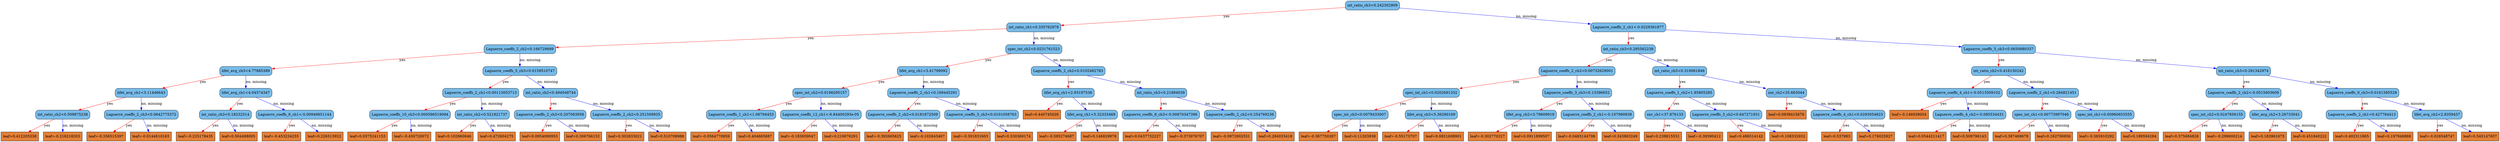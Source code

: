 digraph {
	graph [bb="0,0,7944.8,567",
		rankdir=TB
	];
	node [label="\N"];
	0	[fillcolor="#78bceb",
		height=0.5,
		label="int_ratio_ch3<0.242302909",
		pos="4325.9,549",
		shape=box,
		style="filled, rounded",
		width=2.3264];
	1	[fillcolor="#78bceb",
		height=0.5,
		label="int_ratio_ch1<0.335762978",
		pos="3296.9,460.5",
		shape=box,
		style="filled, rounded",
		width=2.3264];
	0 -> 1	[color="#FF0000",
		label=yes,
		lp="3912.9,504.75",
		pos="e,3380.8,468.56 4241.7,540.92 4051.9,524.97 3591.9,486.3 3392.1,469.51"];
	2	[fillcolor="#78bceb",
		height=0.5,
		label="Laguerre_coeffs_2_ch1<-0.0229361877",
		pos="5125.9,460.5",
		shape=box,
		style="filled, rounded",
		width=3.2639];
	0 -> 2	[color="#0000FF",
		label="no, missing",
		lp="4829.8,504.75",
		pos="e,5008.1,474.23 4410,538.91 4550,523.77 4831.7,493.31 4996.9,475.44"];
	3	[fillcolor="#78bceb",
		height=0.5,
		label="Laguerre_coeffs_2_ch2<0.166729689",
		pos="1629.9,372",
		shape=box,
		style="filled, rounded",
		width=3.1076];
	1 -> 3	[color="#FF0000",
		label=yes,
		lp="2621.9,416.25",
		pos="e,1742.1,378.82 3212.8,455.14 2939.6,440.96 2076.3,396.17 1753.4,379.41"];
	4	[fillcolor="#78bceb",
		height=0.5,
		label="spec_int_ch2<0.0231761523",
		pos="3296.9,372",
		shape=box,
		style="filled, rounded",
		width=2.4097];
	1 -> 4	[color="#0000FF",
		label="no, missing",
		lp="3328.8,416.25",
		pos="e,3296.9,390.35 3296.9,442.41 3296.9,430.76 3296.9,415.05 3296.9,401.52"];
	5	[fillcolor="#78bceb",
		height=0.5,
		label="int_ratio_ch3<0.295562238",
		pos="5125.9,372",
		shape=box,
		style="filled, rounded",
		width=2.3264];
	2 -> 5	[color="#FF0000",
		label=yes,
		lp="5134.9,416.25",
		pos="e,5125.9,390.35 5125.9,442.41 5125.9,430.76 5125.9,415.05 5125.9,401.52"];
	6	[fillcolor="#78bceb",
		height=0.5,
		label="Laguerre_coeffs_5_ch3<0.0650880337",
		pos="6360.9,372",
		shape=box,
		style="filled, rounded",
		width=3.2014];
	2 -> 6	[color="#0000FF",
		label="no, missing",
		lp="5886.8,416.25",
		pos="e,6245.4,381.09 5243.7,451.25 5476.7,434.93 5994.2,398.68 6234.2,381.87"];
	7	[fillcolor="#78bceb",
		height=0.5,
		label="lifet_avg_ch3<4.77885389",
		pos="759.88,283.5",
		shape=box,
		style="filled, rounded",
		width=2.2639];
	3 -> 7	[color="#FF0000",
		label=yes,
		lp="1281.9,327.75",
		pos="e,841.6,292.63 1517.9,359.87 1344.5,342.62 1014.1,309.77 852.91,293.75"];
	8	[fillcolor="#78bceb",
		height=0.5,
		label="Laguerre_coeffs_5_ch3<0.0159510747",
		pos="1629.9,283.5",
		shape=box,
		style="filled, rounded",
		width=3.2014];
	3 -> 8	[color="#0000FF",
		label="no, missing",
		lp="1661.8,327.75",
		pos="e,1629.9,301.85 1629.9,353.91 1629.9,342.26 1629.9,326.55 1629.9,313.02"];
	9	[fillcolor="#78bceb",
		height=0.5,
		label="lifet_avg_ch1<3.41799092",
		pos="2917.9,283.5",
		shape=box,
		style="filled, rounded",
		width=2.2639];
	4 -> 9	[color="#FF0000",
		label=yes,
		lp="3150.9,327.75",
		pos="e,2994.3,301.95 3220.6,353.6 3158.4,339.4 3070.5,319.32 3005.4,304.47"];
	10	[fillcolor="#78bceb",
		height=0.5,
		label="Laguerre_coeffs_2_ch2<0.0102482783",
		pos="3386.9,283.5",
		shape=box,
		style="filled, rounded",
		width=3.2014];
	4 -> 10	[color="#0000FF",
		label="no, missing",
		lp="3382.8,327.75",
		pos="e,3368.8,301.85 3314.7,353.91 3327.8,341.32 3345.8,323.98 3360.6,309.79"];
	15	[fillcolor="#78bceb",
		height=0.5,
		label="lifet_avg_ch1<3.11446643",
		pos="448.88,195",
		shape=box,
		style="filled, rounded",
		width=2.2639];
	7 -> 15	[color="#FF0000",
		label=yes,
		lp="641.88,239.25",
		pos="e,511.6,213.45 697.31,265.1 646.89,251.07 575.87,231.32 522.67,216.53"];
	16	[fillcolor="#78bceb",
		height=0.5,
		label="lifet_avg_ch1<4.04574347",
		pos="759.88,195",
		shape=box,
		style="filled, rounded",
		width=2.2639];
	7 -> 16	[color="#0000FF",
		label="no, missing",
		lp="791.75,239.25",
		pos="e,759.88,213.35 759.88,265.41 759.88,253.76 759.88,238.05 759.88,224.52"];
	17	[fillcolor="#78bceb",
		height=0.5,
		label="Laguerre_coeffs_2_ch1<0.00113053713",
		pos="1519.9,195",
		shape=box,
		style="filled, rounded",
		width=3.2951];
	8 -> 17	[color="#FF0000",
		label=yes,
		lp="1593.9,239.25",
		pos="e,1541.8,213.27 1607.9,265.2 1591.5,252.36 1569,234.66 1550.9,220.38"];
	18	[fillcolor="#78bceb",
		height=0.5,
		label="int_ratio_ch2<0.494048744",
		pos="1739.9,195",
		shape=box,
		style="filled, rounded",
		width=2.3264];
	8 -> 18	[color="#0000FF",
		label="no, missing",
		lp="1726.8,239.25",
		pos="e,1717.9,213.27 1651.9,265.2 1668.2,252.36 1690.7,234.66 1708.9,220.38"];
	31	[fillcolor="#78bceb",
		height=0.5,
		label="int_ratio_ch2<0.509875238",
		pos="193.88,106.5",
		shape=box,
		style="filled, rounded",
		width=2.3264];
	15 -> 31	[color="#FF0000",
		label=yes,
		lp="353.88,150.75",
		pos="e,245.09,124.87 397.58,176.6 356.69,162.73 299.27,143.25 255.82,128.51"];
	32	[fillcolor="#78bceb",
		height=0.5,
		label="Laguerre_coeffs_2_ch3<0.0642775372",
		pos="448.88,106.5",
		shape=box,
		style="filled, rounded",
		width=3.2014];
	15 -> 32	[color="#0000FF",
		label="no, missing",
		lp="480.75,150.75",
		pos="e,448.88,124.85 448.88,176.91 448.88,165.26 448.88,149.55 448.88,136.02"];
	33	[fillcolor="#78bceb",
		height=0.5,
		label="int_ratio_ch3<0.18232514",
		pos="694.88,106.5",
		shape=box,
		style="filled, rounded",
		width=2.2326];
	16 -> 33	[color="#FF0000",
		label=yes,
		lp="742.88,150.75",
		pos="e,707.91,124.85 747.03,176.91 737.83,164.67 725.27,147.95 714.78,133.99"];
	34	[fillcolor="#78bceb",
		height=0.5,
		label="Laguerre_coeffs_6_ch1<-0.00949851144",
		pos="913.88,106.5",
		shape=box,
		style="filled, rounded",
		width=3.3576];
	16 -> 34	[color="#0000FF",
		label="no, missing",
		lp="882.75,150.75",
		pos="e,882.87,124.91 790.67,176.7 814.3,163.43 847.15,144.98 872.99,130.46"];
	63	[fillcolor="#e48038",
		height=0.5,
		label="leaf=0.412205338",
		pos="57.875,18",
		shape=box,
		style=filled,
		width=1.6076];
	31 -> 63	[color="#FF0000",
		label=yes,
		lp="147.88,62.25",
		pos="e,85.023,36.267 166.68,88.203 146.02,75.062 117.38,56.846 94.67,42.403"];
	64	[fillcolor="#e48038",
		height=0.5,
		label="leaf=-0.216218203",
		pos="193.88,18",
		shape=box,
		style=filled,
		width=1.6701];
	31 -> 64	[color="#0000FF",
		label="no, missing",
		lp="225.75,62.25",
		pos="e,193.88,36.35 193.88,88.41 193.88,76.758 193.88,61.047 193.88,47.519"];
	65	[fillcolor="#e48038",
		height=0.5,
		label="leaf=-0.336515397",
		pos="331.88,18",
		shape=box,
		style=filled,
		width=1.6701];
	32 -> 65	[color="#FF0000",
		label=yes,
		lp="409.88,62.25",
		pos="e,355.23,36.267 425.48,88.203 407.94,75.238 383.73,57.336 364.32,42.988"];
	66	[fillcolor="#e48038",
		height=0.5,
		label="leaf=-0.0144610163",
		pos="473.88,18",
		shape=box,
		style=filled,
		width=1.7639];
	32 -> 66	[color="#0000FF",
		label="no, missing",
		lp="495.75,62.25",
		pos="e,468.86,36.35 453.81,88.41 457.22,76.64 461.81,60.729 465.75,47.11"];
	67	[fillcolor="#e48038",
		height=0.5,
		label="leaf=-0.225178435",
		pos="615.88,18",
		shape=box,
		style=filled,
		width=1.6701];
	33 -> 67	[color="#FF0000",
		label=yes,
		lp="671.88,62.25",
		pos="e,631.72,36.35 679.27,88.41 667.87,75.934 652.23,58.805 639.33,44.685"];
	68	[fillcolor="#e48038",
		height=0.5,
		label="leaf=0.504498005",
		pos="751.88,18",
		shape=box,
		style=filled,
		width=1.6076];
	33 -> 68	[color="#0000FF",
		label="no, missing",
		lp="760.75,62.25",
		pos="e,740.44,36.35 706.14,88.41 714.13,76.287 725.01,59.77 734.16,45.89"];
	69	[fillcolor="#e48038",
		height=0.5,
		label="leaf=-0.453234255",
		pos="887.88,18",
		shape=box,
		style=filled,
		width=1.6701];
	34 -> 69	[color="#FF0000",
		label=yes,
		lp="912.88,62.25",
		pos="e,893.09,36.35 908.74,88.41 905.2,76.64 900.42,60.729 896.32,47.11"];
	70	[fillcolor="#e48038",
		height=0.5,
		label="leaf=0.226513922",
		pos="1023.9,18",
		shape=box,
		style=filled,
		width=1.6076];
	34 -> 70	[color="#0000FF",
		label="no, missing",
		lp="1010.8,62.25",
		pos="e,1001.9,36.267 935.87,88.203 952.21,75.356 974.71,57.661 992.87,43.38"];
	35	[fillcolor="#78bceb",
		height=0.5,
		label="Laguerre_coeffs_10_ch3<0.000596519094",
		pos="1296.9,106.5",
		shape=box,
		style="filled, rounded",
		width=3.4826];
	17 -> 35	[color="#FF0000",
		label=yes,
		lp="1437.9,150.75",
		pos="e,1341.7,124.87 1475,176.6 1439.6,162.85 1389.9,143.58 1352,128.89"];
	36	[fillcolor="#78bceb",
		height=0.5,
		label="int_ratio_ch2<0.521821737",
		pos="1523.9,106.5",
		shape=box,
		style="filled, rounded",
		width=2.3264];
	17 -> 36	[color="#0000FF",
		label="no, missing",
		lp="1554.8,150.75",
		pos="e,1523.1,124.85 1520.7,176.91 1521.2,165.26 1521.9,149.55 1522.6,136.02"];
	37	[fillcolor="#78bceb",
		height=0.5,
		label="Laguerre_coeffs_2_ch3<0.207063958",
		pos="1738.9,106.5",
		shape=box,
		style="filled, rounded",
		width=3.1076];
	18 -> 37	[color="#FF0000",
		label=yes,
		lp="1748.9,150.75",
		pos="e,1739.1,124.85 1739.7,176.91 1739.5,165.26 1739.4,149.55 1739.2,136.02"];
	38	[fillcolor="#78bceb",
		height=0.5,
		label="Laguerre_coeffs_2_ch2<0.251509935",
		pos="1980.9,106.5",
		shape=box,
		style="filled, rounded",
		width=3.1076];
	18 -> 38	[color="#0000FF",
		label="no, missing",
		lp="1914.8,150.75",
		pos="e,1932.5,124.87 1788.4,176.6 1826.8,162.79 1880.8,143.42 1921.8,128.7"];
	71	[fillcolor="#e48038",
		height=0.5,
		label="leaf=0.0375241153",
		pos="1160.9,18",
		shape=box,
		style=filled,
		width=1.7014];
	35 -> 71	[color="#FF0000",
		label=yes,
		lp="1250.9,62.25",
		pos="e,1188,36.267 1269.7,88.203 1249,75.062 1220.4,56.846 1197.7,42.403"];
	72	[fillcolor="#e48038",
		height=0.5,
		label="leaf=-0.450720072",
		pos="1299.9,18",
		shape=box,
		style=filled,
		width=1.6701];
	35 -> 72	[color="#0000FF",
		label="no, missing",
		lp="1330.8,62.25",
		pos="e,1299.3,36.35 1297.5,88.41 1297.9,76.758 1298.4,61.047 1298.9,47.519"];
	73	[fillcolor="#e48038",
		height=0.5,
		label="leaf=0.102960646",
		pos="1435.9,18",
		shape=box,
		style=filled,
		width=1.6076];
	36 -> 73	[color="#FF0000",
		label=yes,
		lp="1496.9,62.25",
		pos="e,1453.5,36.35 1506.5,88.41 1493.7,75.816 1476,58.481 1461.6,44.286"];
	74	[fillcolor="#e48038",
		height=0.5,
		label="leaf=0.472604275",
		pos="1569.9,18",
		shape=box,
		style=filled,
		width=1.6076];
	36 -> 74	[color="#0000FF",
		label="no, missing",
		lp="1583.8,62.25",
		pos="e,1560.6,36.35 1533,88.41 1539.3,76.405 1548,60.091 1555.4,46.295"];
	75	[fillcolor="#e48038",
		height=0.5,
		label="leaf=0.0954090953",
		pos="1706.9,18",
		shape=box,
		style=filled,
		width=1.7014];
	37 -> 75	[color="#FF0000",
		label=yes,
		lp="1734.9,62.25",
		pos="e,1713.3,36.35 1732.6,88.41 1728.2,76.64 1722.3,60.729 1717.3,47.11"];
	76	[fillcolor="#e48038",
		height=0.5,
		label="leaf=0.306766152",
		pos="1843.9,18",
		shape=box,
		style=filled,
		width=1.6076];
	37 -> 76	[color="#0000FF",
		label="no, missing",
		lp="1832.8,62.25",
		pos="e,1822.9,36.267 1759.9,88.203 1775.5,75.356 1796.9,57.661 1814.3,43.38"];
	77	[fillcolor="#e48038",
		height=0.5,
		label="leaf=0.302833021",
		pos="1977.9,18",
		shape=box,
		style=filled,
		width=1.6076];
	38 -> 77	[color="#FF0000",
		label=yes,
		lp="1988.9,62.25",
		pos="e,1978.5,36.35 1980.3,88.41 1979.9,76.758 1979.3,61.047 1978.9,47.519"];
	78	[fillcolor="#e48038",
		height=0.5,
		label="leaf=0.510708988",
		pos="2111.9,18",
		shape=box,
		style=filled,
		width=1.6076];
	38 -> 78	[color="#0000FF",
		label="no, missing",
		lp="2090.8,62.25",
		pos="e,2085.7,36.267 2007.1,88.203 2026.9,75.12 2054.3,57.01 2076.1,42.597"];
	19	[fillcolor="#78bceb",
		height=0.5,
		label="spec_int_ch2<0.0196295157",
		pos="2598.9,195",
		shape=box,
		style="filled, rounded",
		width=2.4097];
	9 -> 19	[color="#FF0000",
		label=yes,
		lp="2796.9,239.25",
		pos="e,2663.2,213.45 2853.7,265.1 2801.9,251.05 2728.8,231.24 2674.2,216.43"];
	20	[fillcolor="#78bceb",
		height=0.5,
		label="Laguerre_coeffs_2_ch1<0.169445291",
		pos="2917.9,195",
		shape=box,
		style="filled, rounded",
		width=3.1076];
	9 -> 20	[color="#0000FF",
		label="no, missing",
		lp="2949.8,239.25",
		pos="e,2917.9,213.35 2917.9,265.41 2917.9,253.76 2917.9,238.05 2917.9,224.52"];
	21	[fillcolor="#78bceb",
		height=0.5,
		label="lifet_avg_ch1<2.93197536",
		pos="3386.9,195",
		shape=box,
		style="filled, rounded",
		width=2.2639];
	10 -> 21	[color="#FF0000",
		label=yes,
		lp="3395.9,239.25",
		pos="e,3386.9,213.35 3386.9,265.41 3386.9,253.76 3386.9,238.05 3386.9,224.52"];
	22	[fillcolor="#78bceb",
		height=0.5,
		label="int_ratio_ch3<0.21884039",
		pos="3674.9,195",
		shape=box,
		style="filled, rounded",
		width=2.2326];
	10 -> 22	[color="#0000FF",
		label="no, missing",
		lp="3588.8,239.25",
		pos="e,3617,213.37 3444.8,265.1 3491.4,251.11 3556.9,231.42 3606.2,216.64"];
	39	[fillcolor="#78bceb",
		height=0.5,
		label="Laguerre_coeffs_1_ch1<1.06794453",
		pos="2345.9,106.5",
		shape=box,
		style="filled, rounded",
		width=3.0139];
	19 -> 39	[color="#FF0000",
		label=yes,
		lp="2504.9,150.75",
		pos="e,2396.7,124.87 2548,176.6 2507.4,162.73 2450.4,143.25 2407.3,128.51"];
	40	[fillcolor="#78bceb",
		height=0.5,
		label="Laguerre_coeffs_12_ch1<-6.84400293e-05",
		pos="2598.9,106.5",
		shape=box,
		style="filled, rounded",
		width=3.5035];
	19 -> 40	[color="#0000FF",
		label="no, missing",
		lp="2630.8,150.75",
		pos="e,2598.9,124.85 2598.9,176.91 2598.9,165.26 2598.9,149.55 2598.9,136.02"];
	41	[fillcolor="#78bceb",
		height=0.5,
		label="Laguerre_coeffs_2_ch2<0.0181872509",
		pos="2857.9,106.5",
		shape=box,
		style="filled, rounded",
		width=3.2014];
	20 -> 41	[color="#FF0000",
		label=yes,
		lp="2902.9,150.75",
		pos="e,2869.9,124.85 2906,176.91 2897.5,164.67 2885.9,147.95 2876.2,133.99"];
	42	[fillcolor="#78bceb",
		height=0.5,
		label="Laguerre_coeffs_5_ch3<0.0101058763",
		pos="3106.9,106.5",
		shape=box,
		style="filled, rounded",
		width=3.2014];
	20 -> 42	[color="#0000FF",
		label="no, missing",
		lp="3061.8,150.75",
		pos="e,3068.8,124.91 2955.7,176.7 2985.2,163.19 3026.4,144.32 3058.4,129.7"];
	79	[fillcolor="#e48038",
		height=0.5,
		label="leaf=-0.0564770959",
		pos="2250.9,18",
		shape=box,
		style=filled,
		width=1.7639];
	39 -> 79	[color="#FF0000",
		label=yes,
		lp="2316.9,62.25",
		pos="e,2269.9,36.35 2327.1,88.41 2313.1,75.698 2293.9,58.157 2278.2,43.889"];
	80	[fillcolor="#e48038",
		height=0.5,
		label="leaf=0.404665887",
		pos="2389.9,18",
		shape=box,
		style=filled,
		width=1.6076];
	39 -> 80	[color="#0000FF",
		label="no, missing",
		lp="2403.8,62.25",
		pos="e,2381,36.35 2354.6,88.41 2360.7,76.405 2369,60.091 2376,46.295"];
	81	[fillcolor="#e48038",
		height=0.5,
		label="leaf=-0.183659047",
		pos="2525.9,18",
		shape=box,
		style=filled,
		width=1.6701];
	40 -> 81	[color="#FF0000",
		label=yes,
		lp="2578.9,62.25",
		pos="e,2540.5,36.35 2584.5,88.41 2574,76.051 2559.7,59.127 2547.9,45.085"];
	82	[fillcolor="#e48038",
		height=0.5,
		label="leaf=0.219076291",
		pos="2661.9,18",
		shape=box,
		style=filled,
		width=1.6076];
	40 -> 82	[color="#0000FF",
		label="no, missing",
		lp="2668.8,62.25",
		pos="e,2649.2,36.35 2611.3,88.41 2620.2,76.169 2632.4,59.449 2642.6,45.487"];
	83	[fillcolor="#e48038",
		height=0.5,
		label="leaf=-0.392665625",
		pos="2797.9,18",
		shape=box,
		style=filled,
		width=1.6701];
	41 -> 83	[color="#FF0000",
		label=yes,
		lp="2842.9,62.25",
		pos="e,2809.9,36.35 2846,88.41 2837.5,76.169 2825.9,59.449 2816.2,45.487"];
	84	[fillcolor="#e48038",
		height=0.5,
		label="leaf=-0.102643467",
		pos="2935.9,18",
		shape=box,
		style=filled,
		width=1.6701];
	41 -> 84	[color="#0000FF",
		label="no, missing",
		lp="2935.8,62.25",
		pos="e,2920.2,36.35 2873.3,88.41 2884.5,75.934 2900,58.805 2912.7,44.685"];
	85	[fillcolor="#e48038",
		height=0.5,
		label="leaf=-0.301831603",
		pos="3073.9,18",
		shape=box,
		style=filled,
		width=1.6701];
	42 -> 85	[color="#FF0000",
		label=yes,
		lp="3102.9,62.25",
		pos="e,3080.5,36.35 3100.4,88.41 3095.8,76.522 3089.7,60.41 3084.4,46.702"];
	86	[fillcolor="#e48038",
		height=0.5,
		label="leaf=0.330369174",
		pos="3209.9,18",
		shape=box,
		style=filled,
		width=1.6076];
	42 -> 86	[color="#0000FF",
		label="no, missing",
		lp="3199.8,62.25",
		pos="e,3189.2,36.35 3127.2,88.41 3142.5,75.581 3163.6,57.831 3180.7,43.493"];
	43	[fillcolor="#e48038",
		height=0.5,
		label="leaf=0.440745026",
		pos="3297.9,106.5",
		shape=box,
		style=filled,
		width=1.6076];
	21 -> 43	[color="#FF0000",
		label=yes,
		lp="3359.9,150.75",
		pos="e,3315.7,124.85 3369.3,176.91 3356.3,164.32 3338.5,146.98 3323.9,132.79"];
	44	[fillcolor="#78bceb",
		height=0.5,
		label="lifet_avg_ch1<5.32333469",
		pos="3454.9,106.5",
		shape=box,
		style="filled, rounded",
		width=2.2639];
	21 -> 44	[color="#0000FF",
		label="no, missing",
		lp="3459.8,150.75",
		pos="e,3441.2,124.85 3400.3,176.91 3410,164.55 3423.3,147.63 3434.4,133.58"];
	45	[fillcolor="#78bceb",
		height=0.5,
		label="Laguerre_coeffs_8_ch3<-0.00870347396",
		pos="3674.9,106.5",
		shape=box,
		style="filled, rounded",
		width=3.3576];
	22 -> 45	[color="#FF0000",
		label=yes,
		lp="3683.9,150.75",
		pos="e,3674.9,124.85 3674.9,176.91 3674.9,165.26 3674.9,149.55 3674.9,136.02"];
	46	[fillcolor="#78bceb",
		height=0.5,
		label="Laguerre_coeffs_2_ch2<0.254769236",
		pos="3925.9,106.5",
		shape=box,
		style="filled, rounded",
		width=3.1076];
	22 -> 46	[color="#0000FF",
		label="no, missing",
		lp="3854.8,150.75",
		pos="e,3875.5,124.87 3725.4,176.6 3765.5,162.76 3821.9,143.34 3864.6,128.61"];
	87	[fillcolor="#e48038",
		height=0.5,
		label="leaf=-0.595274687",
		pos="3345.9,18",
		shape=box,
		style=filled,
		width=1.6701];
	44 -> 87	[color="#FF0000",
		label=yes,
		lp="3419.9,62.25",
		pos="e,3367.6,36.267 3433.1,88.203 3416.9,75.356 3394.6,57.661 3376.6,43.38"];
	88	[fillcolor="#e48038",
		height=0.5,
		label="leaf=0.146829978",
		pos="3481.9,18",
		shape=box,
		style=filled,
		width=1.6076];
	44 -> 88	[color="#0000FF",
		label="no, missing",
		lp="3502.8,62.25",
		pos="e,3476.5,36.35 3460.2,88.41 3463.9,76.64 3468.8,60.729 3473.1,47.11"];
	89	[fillcolor="#e48038",
		height=0.5,
		label="leaf=0.0437732227",
		pos="3618.9,18",
		shape=box,
		style=filled,
		width=1.7014];
	45 -> 89	[color="#FF0000",
		label=yes,
		lp="3661.9,62.25",
		pos="e,3630.1,36.35 3663.8,88.41 3656,76.287 3645.3,59.77 3636.3,45.89"];
	90	[fillcolor="#e48038",
		height=0.5,
		label="leaf=-0.373976707",
		pos="3757.9,18",
		shape=box,
		style=filled,
		width=1.6701];
	45 -> 90	[color="#0000FF",
		label="no, missing",
		lp="3755.8,62.25",
		pos="e,3741.2,36.35 3691.3,88.41 3703.4,75.816 3720,58.481 3733.6,44.286"];
	91	[fillcolor="#e48038",
		height=0.5,
		label="leaf=-0.0972902551",
		pos="3899.9,18",
		shape=box,
		style=filled,
		width=1.7639];
	46 -> 91	[color="#FF0000",
		label=yes,
		lp="3924.9,62.25",
		pos="e,3905.1,36.35 3920.7,88.41 3917.2,76.64 3912.4,60.729 3908.3,47.11"];
	92	[fillcolor="#e48038",
		height=0.5,
		label="leaf=0.284033418",
		pos="4038.9,18",
		shape=box,
		style=filled,
		width=1.6076];
	46 -> 92	[color="#0000FF",
		label="no, missing",
		lp="4024.8,62.25",
		pos="e,4016.3,36.267 3948.5,88.203 3965.3,75.297 3988.6,57.498 4007.3,43.183"];
	11	[fillcolor="#78bceb",
		height=0.5,
		label="Laguerre_coeffs_2_ch2<0.00732629001",
		pos="4922.9,283.5",
		shape=box,
		style="filled, rounded",
		width=3.2951];
	5 -> 11	[color="#FF0000",
		label=yes,
		lp="5051.9,327.75",
		pos="e,4963.7,301.91 5085.3,353.7 5053.3,340.08 5008.5,320.99 4974.1,306.32"];
	12	[fillcolor="#78bceb",
		height=0.5,
		label="int_ratio_ch3<0.319061846",
		pos="5367.9,283.5",
		shape=box,
		style="filled, rounded",
		width=2.3264];
	5 -> 12	[color="#0000FF",
		label="no, missing",
		lp="5300.8,327.75",
		pos="e,5319.3,301.87 5174.6,353.6 5213.2,339.79 5267.4,320.42 5308.6,305.7"];
	13	[fillcolor="#78bceb",
		height=0.5,
		label="int_ratio_ch2<0.416150242",
		pos="6360.9,283.5",
		shape=box,
		style="filled, rounded",
		width=2.3264];
	6 -> 13	[color="#FF0000",
		label=yes,
		lp="6369.9,327.75",
		pos="e,6360.9,301.85 6360.9,353.91 6360.9,342.26 6360.9,326.55 6360.9,313.02"];
	14	[fillcolor="#78bceb",
		height=0.5,
		label="int_ratio_ch3<0.291342974",
		pos="7136.9,283.5",
		shape=box,
		style="filled, rounded",
		width=2.3264];
	6 -> 14	[color="#0000FF",
		label="no, missing",
		lp="6850.8,327.75",
		pos="e,7052.9,293.86 6476.2,358.14 6629.9,341.02 6898.8,311.04 7041.6,295.12"];
	23	[fillcolor="#78bceb",
		height=0.5,
		label="spec_int_ch1<0.0202691332",
		pos="4533.9,195",
		shape=box,
		style="filled, rounded",
		width=2.4097];
	11 -> 23	[color="#FF0000",
		label=yes,
		lp="4772.9,239.25",
		pos="e,4612.3,213.45 4844.6,265.1 4780.6,250.87 4690.1,230.74 4623.3,215.88"];
	24	[fillcolor="#78bceb",
		height=0.5,
		label="Laguerre_coeffs_3_ch3<0.13396652",
		pos="4922.9,195",
		shape=box,
		style="filled, rounded",
		width=3.0139];
	11 -> 24	[color="#0000FF",
		label="no, missing",
		lp="4954.8,239.25",
		pos="e,4922.9,213.35 4922.9,265.41 4922.9,253.76 4922.9,238.05 4922.9,224.52"];
	25	[fillcolor="#78bceb",
		height=0.5,
		label="Laguerre_coeffs_1_ch2<1.85805285",
		pos="5367.9,195",
		shape=box,
		style="filled, rounded",
		width=3.0139];
	12 -> 25	[color="#FF0000",
		label=yes,
		lp="5376.9,239.25",
		pos="e,5367.9,213.35 5367.9,265.41 5367.9,253.76 5367.9,238.05 5367.9,224.52"];
	26	[fillcolor="#78bceb",
		height=0.5,
		label="snr_ch2<35.663044",
		pos="5686.9,195",
		shape=box,
		style="filled, rounded",
		width=1.7326];
	12 -> 26	[color="#0000FF",
		label="no, missing",
		lp="5588.8,239.25",
		pos="e,5624.2,213 5432,265.1 5484.4,250.91 5558.4,230.85 5613.1,216"];
	47	[fillcolor="#78bceb",
		height=0.5,
		label="spec_int_ch3<0.0078433007",
		pos="4307.9,106.5",
		shape=box,
		style="filled, rounded",
		width=2.4097];
	23 -> 47	[color="#FF0000",
		label=yes,
		lp="4450.9,150.75",
		pos="e,4353.3,124.87 4488.4,176.6 4452.5,162.85 4402.1,143.58 4363.8,128.89"];
	48	[fillcolor="#78bceb",
		height=0.5,
		label="lifet_avg_ch3<5.36290169",
		pos="4533.9,106.5",
		shape=box,
		style="filled, rounded",
		width=2.2639];
	23 -> 48	[color="#0000FF",
		label="no, missing",
		lp="4565.8,150.75",
		pos="e,4533.9,124.85 4533.9,176.91 4533.9,165.26 4533.9,149.55 4533.9,136.02"];
	49	[fillcolor="#78bceb",
		height=0.5,
		label="lifet_avg_ch2<3.79609919",
		pos="4815.9,106.5",
		shape=box,
		style="filled, rounded",
		width=2.2639];
	24 -> 49	[color="#FF0000",
		label=yes,
		lp="4888.9,150.75",
		pos="e,4837.2,124.77 4901.5,176.7 4885.6,163.86 4863.7,146.16 4846,131.88"];
	50	[fillcolor="#78bceb",
		height=0.5,
		label="Laguerre_coeffs_2_ch1<-0.107990839",
		pos="5029.9,106.5",
		shape=box,
		style="filled, rounded",
		width=3.1701];
	24 -> 50	[color="#0000FF",
		label="no, missing",
		lp="5018.8,150.75",
		pos="e,5008.5,124.77 4944.3,176.7 4960.2,163.86 4982.1,146.16 4999.7,131.88"];
	93	[fillcolor="#e48038",
		height=0.5,
		label="leaf=-0.367750287",
		pos="4174.9,18",
		shape=box,
		style=filled,
		width=1.6701];
	47 -> 93	[color="#FF0000",
		label=yes,
		lp="4262.9,62.25",
		pos="e,4201.4,36.267 4281.3,88.203 4261.1,75.062 4233.1,56.846 4210.9,42.403"];
	94	[fillcolor="#e48038",
		height=0.5,
		label="leaf=0.11203938",
		pos="4307.9,18",
		shape=box,
		style=filled,
		width=1.5139];
	47 -> 94	[color="#0000FF",
		label="no, missing",
		lp="4339.8,62.25",
		pos="e,4307.9,36.35 4307.9,88.41 4307.9,76.758 4307.9,61.047 4307.9,47.519"];
	95	[fillcolor="#e48038",
		height=0.5,
		label="leaf=-0.55173707",
		pos="4436.9,18",
		shape=box,
		style=filled,
		width=1.5764];
	48 -> 95	[color="#FF0000",
		label=yes,
		lp="4503.9,62.25",
		pos="e,4456.3,36.35 4514.7,88.41 4500.5,75.698 4480.8,58.157 4464.8,43.889"];
	96	[fillcolor="#e48038",
		height=0.5,
		label="leaf=0.0821608901",
		pos="4572.9,18",
		shape=box,
		style=filled,
		width=1.7014];
	48 -> 96	[color="#0000FF",
		label="no, missing",
		lp="4588.8,62.25",
		pos="e,4565.1,36.35 4541.6,88.41 4546.9,76.522 4554.2,60.41 4560.4,46.702"];
	97	[fillcolor="#e48038",
		height=0.5,
		label="leaf=-0.302770227",
		pos="4711.9,18",
		shape=box,
		style=filled,
		width=1.6701];
	49 -> 97	[color="#FF0000",
		label=yes,
		lp="4782.9,62.25",
		pos="e,4732.7,36.35 4795.3,88.41 4779.9,75.581 4758.6,57.831 4741.3,43.493"];
	98	[fillcolor="#e48038",
		height=0.5,
		label="leaf=0.0911899507",
		pos="4850.9,18",
		shape=box,
		style=filled,
		width=1.7014];
	49 -> 98	[color="#0000FF",
		label="no, missing",
		lp="4868.8,62.25",
		pos="e,4843.9,36.35 4822.8,88.41 4827.6,76.522 4834.1,60.41 4839.7,46.702"];
	99	[fillcolor="#e48038",
		height=0.5,
		label="leaf=-0.0483144708",
		pos="4993.9,18",
		shape=box,
		style=filled,
		width=1.7639];
	50 -> 99	[color="#FF0000",
		label=yes,
		lp="5024.9,62.25",
		pos="e,5001.1,36.35 5022.8,88.41 5017.8,76.522 5011.1,60.41 5005.4,46.702"];
	100	[fillcolor="#e48038",
		height=0.5,
		label="leaf=0.343863249",
		pos="5132.9,18",
		shape=box,
		style=filled,
		width=1.6076];
	50 -> 100	[color="#0000FF",
		label="no, missing",
		lp="5122.8,62.25",
		pos="e,5112.2,36.35 5050.2,88.41 5065.5,75.581 5086.6,57.831 5103.7,43.493"];
	51	[fillcolor="#78bceb",
		height=0.5,
		label="snr_ch1<37.876133",
		pos="5303.9,106.5",
		shape=box,
		style="filled, rounded",
		width=1.7326];
	25 -> 51	[color="#FF0000",
		label=yes,
		lp="5350.9,150.75",
		pos="e,5316.7,124.85 5355.2,176.91 5346.2,164.67 5333.8,147.95 5323.5,133.99"];
	52	[fillcolor="#78bceb",
		height=0.5,
		label="Laguerre_coeffs_3_ch2<0.647271931",
		pos="5495.9,106.5",
		shape=box,
		style="filled, rounded",
		width=3.1076];
	25 -> 52	[color="#0000FF",
		label="no, missing",
		lp="5475.8,150.75",
		pos="e,5470.3,124.77 5393.5,176.7 5412.8,163.62 5439.6,145.51 5461,131.1"];
	53	[fillcolor="#e48038",
		height=0.5,
		label="leaf=0.0938415676",
		pos="5686.9,106.5",
		shape=box,
		style=filled,
		width=1.7014];
	26 -> 53	[color="#FF0000",
		label=yes,
		lp="5695.9,150.75",
		pos="e,5686.9,124.85 5686.9,176.91 5686.9,165.26 5686.9,149.55 5686.9,136.02"];
	54	[fillcolor="#78bceb",
		height=0.5,
		label="Laguerre_coeffs_4_ch1<0.0293054823",
		pos="5881.9,106.5",
		shape=box,
		style="filled, rounded",
		width=3.2014];
	26 -> 54	[color="#0000FF",
		label="no, missing",
		lp="5833.8,150.75",
		pos="e,5842.6,124.91 5725.9,176.7 5756.5,163.13 5799.2,144.16 5832.3,129.51"];
	101	[fillcolor="#e48038",
		height=0.5,
		label="leaf=0.238815531",
		pos="5266.9,18",
		shape=box,
		style=filled,
		width=1.6076];
	51 -> 101	[color="#FF0000",
		label=yes,
		lp="5297.9,62.25",
		pos="e,5274.3,36.35 5296.6,88.41 5291.5,76.522 5284.6,60.41 5278.7,46.702"];
	102	[fillcolor="#e48038",
		height=0.5,
		label="leaf=-0.39390412",
		pos="5399.9,18",
		shape=box,
		style=filled,
		width=1.5764];
	51 -> 102	[color="#0000FF",
		label="no, missing",
		lp="5392.8,62.25",
		pos="e,5380.6,36.35 5322.8,88.41 5336.9,75.698 5356.4,58.157 5372.3,43.889"];
	103	[fillcolor="#e48038",
		height=0.5,
		label="leaf=0.496514142",
		pos="5532.9,18",
		shape=box,
		style=filled,
		width=1.6076];
	52 -> 103	[color="#FF0000",
		label=yes,
		lp="5526.9,62.25",
		pos="e,5525.5,36.35 5503.2,88.41 5508.3,76.522 5515.2,60.41 5521,46.702"];
	104	[fillcolor="#e48038",
		height=0.5,
		label="leaf=0.108332932",
		pos="5666.9,18",
		shape=box,
		style=filled,
		width=1.6076];
	52 -> 104	[color="#0000FF",
		label="no, missing",
		lp="5628.8,62.25",
		pos="e,5632.4,36.415 5530.1,88.203 5556.5,74.811 5593.4,56.15 5622.2,41.58"];
	105	[fillcolor="#e48038",
		height=0.5,
		label="leaf=0.537983",
		pos="5848.9,18",
		shape=box,
		style=filled,
		width=1.3264];
	54 -> 105	[color="#FF0000",
		label=yes,
		lp="5877.9,62.25",
		pos="e,5855.5,36.35 5875.4,88.41 5870.8,76.522 5864.7,60.41 5859.4,46.702"];
	106	[fillcolor="#e48038",
		height=0.5,
		label="leaf=0.176025927",
		pos="5972.9,18",
		shape=box,
		style=filled,
		width=1.6076];
	54 -> 106	[color="#0000FF",
		label="no, missing",
		lp="5967.8,62.25",
		pos="e,5954.6,36.35 5899.9,88.41 5913.2,75.698 5931.7,58.157 5946.7,43.889"];
	27	[fillcolor="#78bceb",
		height=0.5,
		label="Laguerre_coeffs_4_ch1<-0.0513509102",
		pos="6252.9,195",
		shape=box,
		style="filled, rounded",
		width=3.2639];
	13 -> 27	[color="#FF0000",
		label=yes,
		lp="6325.9,239.25",
		pos="e,6274.4,213.27 6339.3,265.2 6323.2,252.36 6301.1,234.66 6283.3,220.38"];
	28	[fillcolor="#78bceb",
		height=0.5,
		label="Laguerre_coeffs_2_ch1<0.284821451",
		pos="6499.9,195",
		shape=box,
		style="filled, rounded",
		width=3.1076];
	13 -> 28	[color="#0000FF",
		label="no, missing",
		lp="6474.8,239.25",
		pos="e,6472.1,213.27 6388.7,265.2 6409.9,252 6439.3,233.68 6462.6,219.21"];
	29	[fillcolor="#78bceb",
		height=0.5,
		label="Laguerre_coeffs_2_ch2<-0.0515603609",
		pos="7136.9,195",
		shape=box,
		style="filled, rounded",
		width=3.2639];
	14 -> 29	[color="#FF0000",
		label=yes,
		lp="7145.9,239.25",
		pos="e,7136.9,213.35 7136.9,265.41 7136.9,253.76 7136.9,238.05 7136.9,224.52"];
	30	[fillcolor="#78bceb",
		height=0.5,
		label="Laguerre_coeffs_9_ch3<0.0161585528",
		pos="7511.9,195",
		shape=box,
		style="filled, rounded",
		width=3.2014];
	14 -> 30	[color="#0000FF",
		label="no, missing",
		lp="7390.8,239.25",
		pos="e,7436.2,213.45 7212.3,265.1 7273.9,250.9 7360.9,230.82 7425.3,215.97"];
	55	[fillcolor="#e48038",
		height=0.5,
		label="leaf=-0.146939054",
		pos="6074.9,106.5",
		shape=box,
		style=filled,
		width=1.6701];
	27 -> 55	[color="#FF0000",
		label=yes,
		lp="6188.9,150.75",
		pos="e,6110.7,124.91 6217.3,176.7 6189.6,163.25 6151,144.49 6120.9,129.89"];
	56	[fillcolor="#78bceb",
		height=0.5,
		label="Laguerre_coeffs_4_ch2<-0.085534431",
		pos="6266.9,106.5",
		shape=box,
		style="filled, rounded",
		width=3.1701];
	27 -> 56	[color="#0000FF",
		label="no, missing",
		lp="6293.8,150.75",
		pos="e,6264.1,124.85 6255.6,176.91 6257.5,165.26 6260.1,149.55 6262.3,136.02"];
	57	[fillcolor="#78bceb",
		height=0.5,
		label="spec_int_ch1<0.00773997046",
		pos="6494.9,106.5",
		shape=box,
		style="filled, rounded",
		width=2.5035];
	28 -> 57	[color="#FF0000",
		label=yes,
		lp="6506.9,150.75",
		pos="e,6495.9,124.85 6498.9,176.91 6498.2,165.26 6497.3,149.55 6496.5,136.02"];
	58	[fillcolor="#78bceb",
		height=0.5,
		label="spec_int_ch1<0.00960653555",
		pos="6692.9,106.5",
		shape=box,
		style="filled, rounded",
		width=2.5035];
	28 -> 58	[color="#0000FF",
		label="no, missing",
		lp="6645.8,150.75",
		pos="e,6654,124.91 6538.5,176.7 6568.7,163.13 6611.1,144.16 6643.8,129.51"];
	107	[fillcolor="#e48038",
		height=0.5,
		label="leaf=0.0544211417",
		pos="6129.9,18",
		shape=box,
		style=filled,
		width=1.7014];
	56 -> 107	[color="#FF0000",
		label=yes,
		lp="6219.9,62.25",
		pos="e,6157.2,36.267 6239.5,88.203 6218.7,75.062 6189.8,56.846 6166.9,42.403"];
	108	[fillcolor="#e48038",
		height=0.5,
		label="leaf=0.509796143",
		pos="6266.9,18",
		shape=box,
		style=filled,
		width=1.6076];
	56 -> 108	[color="#0000FF",
		label="no, missing",
		lp="6298.8,62.25",
		pos="e,6266.9,36.35 6266.9,88.41 6266.9,76.758 6266.9,61.047 6266.9,47.519"];
	109	[fillcolor="#e48038",
		height=0.5,
		label="leaf=0.387469679",
		pos="6400.9,18",
		shape=box,
		style=filled,
		width=1.6076];
	57 -> 109	[color="#FF0000",
		label=yes,
		lp="6465.9,62.25",
		pos="e,6419.7,36.35 6476.3,88.41 6462.5,75.698 6443.4,58.157 6427.9,43.889"];
	110	[fillcolor="#e48038",
		height=0.5,
		label="leaf=0.162706956",
		pos="6534.9,18",
		shape=box,
		style=filled,
		width=1.6076];
	57 -> 110	[color="#0000FF",
		label="no, missing",
		lp="6550.8,62.25",
		pos="e,6526.9,36.35 6502.8,88.41 6508.3,76.522 6515.7,60.41 6522.1,46.702"];
	111	[fillcolor="#e48038",
		height=0.5,
		label="leaf=-0.365910292",
		pos="6670.9,18",
		shape=box,
		style=filled,
		width=1.6701];
	58 -> 111	[color="#FF0000",
		label=yes,
		lp="6692.9,62.25",
		pos="e,6675.3,36.35 6688.5,88.41 6685.5,76.64 6681.5,60.729 6678,47.11"];
	112	[fillcolor="#e48038",
		height=0.5,
		label="leaf=0.189594284",
		pos="6806.9,18",
		shape=box,
		style=filled,
		width=1.6076];
	58 -> 112	[color="#0000FF",
		label="no, missing",
		lp="6792.8,62.25",
		pos="e,6784.1,36.267 6715.7,88.203 6732.7,75.297 6756.1,57.498 6775,43.183"];
	59	[fillcolor="#78bceb",
		height=0.5,
		label="spec_int_ch2<0.0247856155",
		pos="7051.9,106.5",
		shape=box,
		style="filled, rounded",
		width=2.4097];
	29 -> 59	[color="#FF0000",
		label=yes,
		lp="7111.9,150.75",
		pos="e,7068.9,124.85 7120.1,176.91 7107.7,164.32 7090.7,146.98 7076.7,132.79"];
	60	[fillcolor="#78bceb",
		height=0.5,
		label="lifet_avg_ch2<3.26733041",
		pos="7237.9,106.5",
		shape=box,
		style="filled, rounded",
		width=2.2639];
	29 -> 60	[color="#0000FF",
		label="no, missing",
		lp="7228.8,150.75",
		pos="e,7217.6,124.85 7156.8,176.91 7171.8,164.08 7192.5,146.33 7209.3,131.99"];
	61	[fillcolor="#78bceb",
		height=0.5,
		label="Laguerre_coeffs_2_ch1<0.427784413",
		pos="7511.9,106.5",
		shape=box,
		style="filled, rounded",
		width=3.1076];
	30 -> 61	[color="#FF0000",
		label=yes,
		lp="7520.9,150.75",
		pos="e,7511.9,124.85 7511.9,176.91 7511.9,165.26 7511.9,149.55 7511.9,136.02"];
	62	[fillcolor="#78bceb",
		height=0.5,
		label="lifet_avg_ch2<2.8359437",
		pos="7750.9,106.5",
		shape=box,
		style="filled, rounded",
		width=2.1701];
	30 -> 62	[color="#0000FF",
		label="no, missing",
		lp="7684.8,150.75",
		pos="e,7702.9,124.87 7560,176.6 7598.1,162.79 7651.6,143.42 7692.3,128.7"];
	113	[fillcolor="#e48038",
		height=0.5,
		label="leaf=0.375684828",
		pos="6940.9,18",
		shape=box,
		style=filled,
		width=1.6076];
	59 -> 113	[color="#FF0000",
		label=yes,
		lp="7015.9,62.25",
		pos="e,6963,36.267 7029.7,88.203 7013.1,75.297 6990.3,57.498 6971.9,43.183"];
	114	[fillcolor="#e48038",
		height=0.5,
		label="leaf=-0.299600214",
		pos="7076.9,18",
		shape=box,
		style=filled,
		width=1.6701];
	59 -> 114	[color="#0000FF",
		label="no, missing",
		lp="7098.8,62.25",
		pos="e,7071.9,36.35 7056.8,88.41 7060.2,76.64 7064.8,60.729 7068.8,47.11"];
	115	[fillcolor="#e48038",
		height=0.5,
		label="leaf=0.183961675",
		pos="7212.9,18",
		shape=box,
		style=filled,
		width=1.6076];
	60 -> 115	[color="#FF0000",
		label=yes,
		lp="7236.9,62.25",
		pos="e,7217.9,36.35 7232.9,88.41 7229.5,76.64 7224.9,60.729 7221,47.11"];
	116	[fillcolor="#e48038",
		height=0.5,
		label="leaf=0.451840222",
		pos="7346.9,18",
		shape=box,
		style=filled,
		width=1.6076];
	60 -> 116	[color="#0000FF",
		label="no, missing",
		lp="7334.8,62.25",
		pos="e,7325.1,36.267 7259.7,88.203 7275.9,75.356 7298.2,57.661 7316.2,43.38"];
	117	[fillcolor="#e48038",
		height=0.5,
		label="leaf=0.492311865",
		pos="7480.9,18",
		shape=box,
		style=filled,
		width=1.6076];
	61 -> 117	[color="#FF0000",
		label=yes,
		lp="7508.9,62.25",
		pos="e,7487.1,36.35 7505.8,88.41 7501.5,76.64 7495.8,60.729 7490.9,47.11"];
	118	[fillcolor="#e48038",
		height=0.5,
		label="leaf=0.197948888",
		pos="7614.9,18",
		shape=box,
		style=filled,
		width=1.6076];
	61 -> 118	[color="#0000FF",
		label="no, missing",
		lp="7604.8,62.25",
		pos="e,7594.2,36.35 7532.2,88.41 7547.5,75.581 7568.6,57.831 7585.7,43.493"];
	119	[fillcolor="#e48038",
		height=0.5,
		label="leaf=-0.026548747",
		pos="7750.9,18",
		shape=box,
		style=filled,
		width=1.6701];
	62 -> 119	[color="#FF0000",
		label=yes,
		lp="7759.9,62.25",
		pos="e,7750.9,36.35 7750.9,88.41 7750.9,76.758 7750.9,61.047 7750.9,47.519"];
	120	[fillcolor="#e48038",
		height=0.5,
		label="leaf=0.545147657",
		pos="7886.9,18",
		shape=box,
		style=filled,
		width=1.6076];
	62 -> 120	[color="#0000FF",
		label="no, missing",
		lp="7863.8,62.25",
		pos="e,7859.7,36.267 7778.1,88.203 7798.7,75.062 7827.4,56.846 7850.1,42.403"];
}
